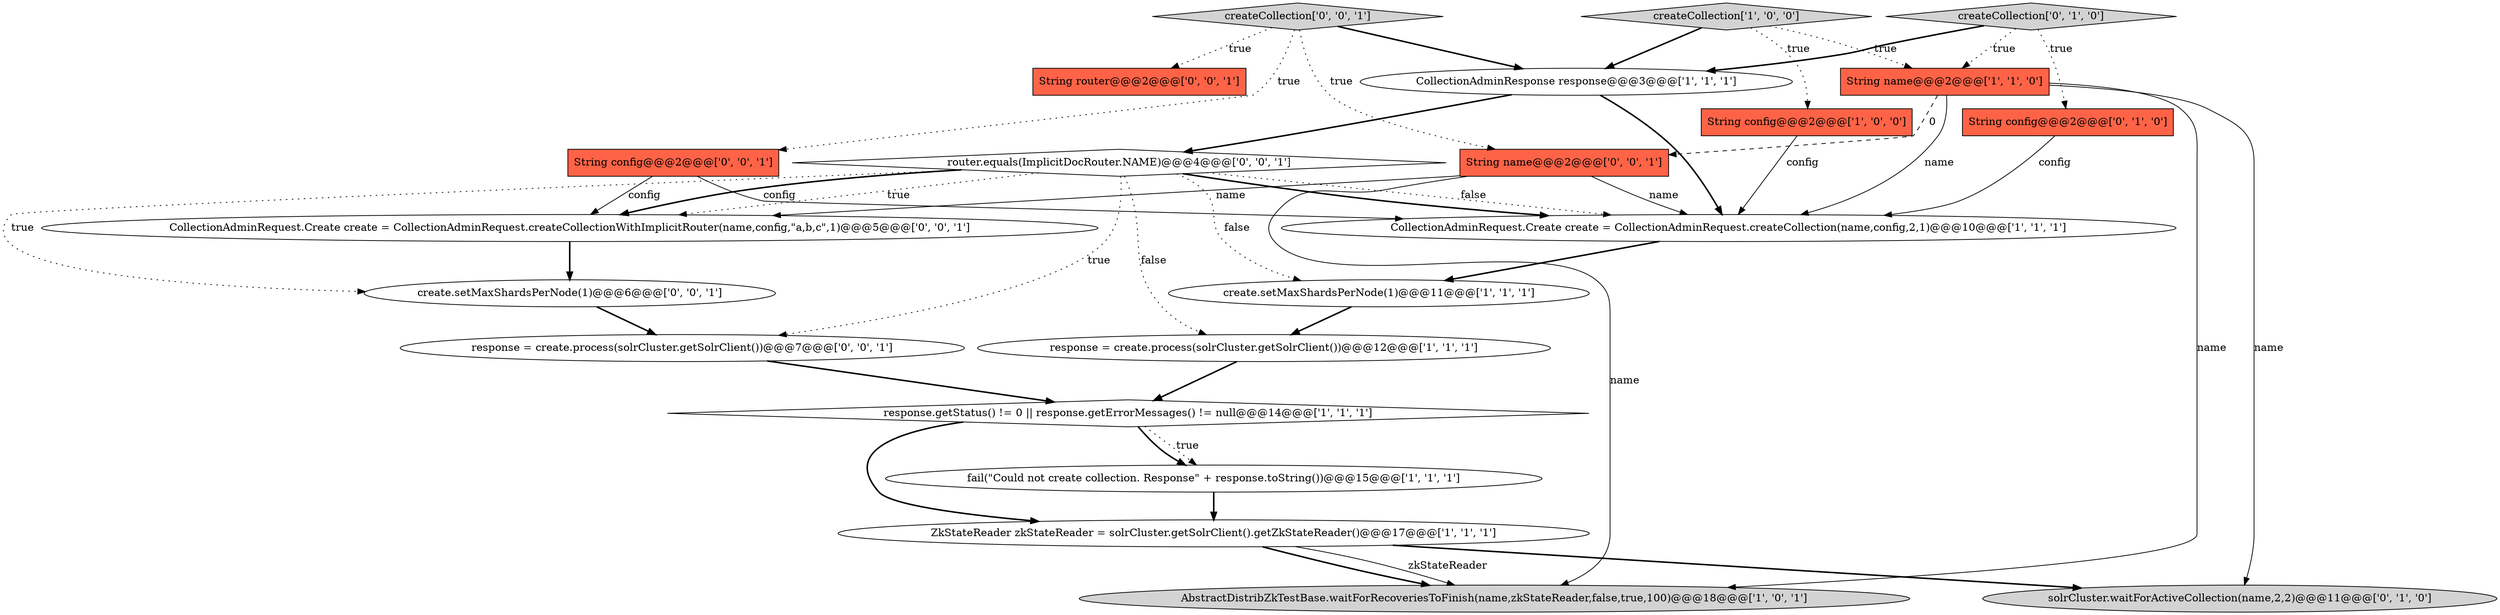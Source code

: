 digraph {
15 [style = filled, label = "String router@@@2@@@['0', '0', '1']", fillcolor = tomato, shape = box image = "AAA0AAABBB3BBB"];
3 [style = filled, label = "create.setMaxShardsPerNode(1)@@@11@@@['1', '1', '1']", fillcolor = white, shape = ellipse image = "AAA0AAABBB1BBB"];
17 [style = filled, label = "router.equals(ImplicitDocRouter.NAME)@@@4@@@['0', '0', '1']", fillcolor = white, shape = diamond image = "AAA0AAABBB3BBB"];
10 [style = filled, label = "ZkStateReader zkStateReader = solrCluster.getSolrClient().getZkStateReader()@@@17@@@['1', '1', '1']", fillcolor = white, shape = ellipse image = "AAA0AAABBB1BBB"];
12 [style = filled, label = "String config@@@2@@@['0', '1', '0']", fillcolor = tomato, shape = box image = "AAA0AAABBB2BBB"];
21 [style = filled, label = "String name@@@2@@@['0', '0', '1']", fillcolor = tomato, shape = box image = "AAA0AAABBB3BBB"];
11 [style = filled, label = "solrCluster.waitForActiveCollection(name,2,2)@@@11@@@['0', '1', '0']", fillcolor = lightgray, shape = ellipse image = "AAA0AAABBB2BBB"];
6 [style = filled, label = "fail(\"Could not create collection. Response\" + response.toString())@@@15@@@['1', '1', '1']", fillcolor = white, shape = ellipse image = "AAA0AAABBB1BBB"];
18 [style = filled, label = "response = create.process(solrCluster.getSolrClient())@@@7@@@['0', '0', '1']", fillcolor = white, shape = ellipse image = "AAA0AAABBB3BBB"];
19 [style = filled, label = "createCollection['0', '0', '1']", fillcolor = lightgray, shape = diamond image = "AAA0AAABBB3BBB"];
1 [style = filled, label = "response.getStatus() != 0 || response.getErrorMessages() != null@@@14@@@['1', '1', '1']", fillcolor = white, shape = diamond image = "AAA0AAABBB1BBB"];
9 [style = filled, label = "CollectionAdminResponse response@@@3@@@['1', '1', '1']", fillcolor = white, shape = ellipse image = "AAA0AAABBB1BBB"];
4 [style = filled, label = "String name@@@2@@@['1', '1', '0']", fillcolor = tomato, shape = box image = "AAA0AAABBB1BBB"];
7 [style = filled, label = "AbstractDistribZkTestBase.waitForRecoveriesToFinish(name,zkStateReader,false,true,100)@@@18@@@['1', '0', '1']", fillcolor = lightgray, shape = ellipse image = "AAA0AAABBB1BBB"];
16 [style = filled, label = "create.setMaxShardsPerNode(1)@@@6@@@['0', '0', '1']", fillcolor = white, shape = ellipse image = "AAA0AAABBB3BBB"];
20 [style = filled, label = "String config@@@2@@@['0', '0', '1']", fillcolor = tomato, shape = box image = "AAA0AAABBB3BBB"];
13 [style = filled, label = "createCollection['0', '1', '0']", fillcolor = lightgray, shape = diamond image = "AAA0AAABBB2BBB"];
5 [style = filled, label = "response = create.process(solrCluster.getSolrClient())@@@12@@@['1', '1', '1']", fillcolor = white, shape = ellipse image = "AAA0AAABBB1BBB"];
0 [style = filled, label = "CollectionAdminRequest.Create create = CollectionAdminRequest.createCollection(name,config,2,1)@@@10@@@['1', '1', '1']", fillcolor = white, shape = ellipse image = "AAA0AAABBB1BBB"];
2 [style = filled, label = "String config@@@2@@@['1', '0', '0']", fillcolor = tomato, shape = box image = "AAA0AAABBB1BBB"];
14 [style = filled, label = "CollectionAdminRequest.Create create = CollectionAdminRequest.createCollectionWithImplicitRouter(name,config,\"a,b,c\",1)@@@5@@@['0', '0', '1']", fillcolor = white, shape = ellipse image = "AAA0AAABBB3BBB"];
8 [style = filled, label = "createCollection['1', '0', '0']", fillcolor = lightgray, shape = diamond image = "AAA0AAABBB1BBB"];
19->21 [style = dotted, label="true"];
12->0 [style = solid, label="config"];
17->18 [style = dotted, label="true"];
17->14 [style = dotted, label="true"];
8->9 [style = bold, label=""];
19->9 [style = bold, label=""];
1->10 [style = bold, label=""];
13->4 [style = dotted, label="true"];
14->16 [style = bold, label=""];
17->16 [style = dotted, label="true"];
21->14 [style = solid, label="name"];
20->14 [style = solid, label="config"];
21->0 [style = solid, label="name"];
4->21 [style = dashed, label="0"];
16->18 [style = bold, label=""];
10->7 [style = solid, label="zkStateReader"];
5->1 [style = bold, label=""];
17->0 [style = dotted, label="false"];
17->14 [style = bold, label=""];
10->11 [style = bold, label=""];
4->7 [style = solid, label="name"];
9->0 [style = bold, label=""];
4->0 [style = solid, label="name"];
2->0 [style = solid, label="config"];
0->3 [style = bold, label=""];
1->6 [style = dotted, label="true"];
1->6 [style = bold, label=""];
8->2 [style = dotted, label="true"];
3->5 [style = bold, label=""];
20->0 [style = solid, label="config"];
19->20 [style = dotted, label="true"];
6->10 [style = bold, label=""];
21->7 [style = solid, label="name"];
10->7 [style = bold, label=""];
9->17 [style = bold, label=""];
19->15 [style = dotted, label="true"];
18->1 [style = bold, label=""];
13->9 [style = bold, label=""];
17->5 [style = dotted, label="false"];
4->11 [style = solid, label="name"];
13->12 [style = dotted, label="true"];
8->4 [style = dotted, label="true"];
17->3 [style = dotted, label="false"];
17->0 [style = bold, label=""];
}
